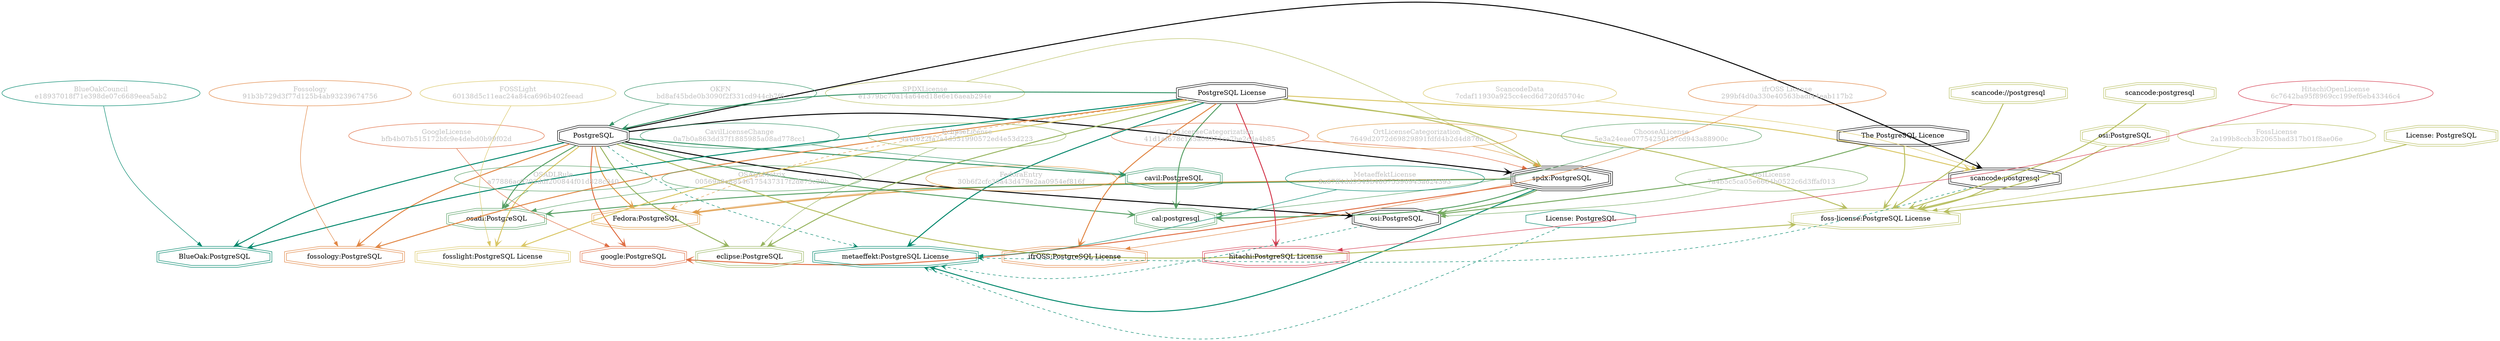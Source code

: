 strict digraph {
    node [shape=box];
    graph [splines=curved];
    3679 [label="SPDXLicense\ne1379bc70a14a64ed18e6e16aeab294e"
         ,fontcolor=gray
         ,color="#b8bf62"
         ,fillcolor="beige;1"
         ,shape=ellipse];
    3680 [label="spdx:PostgreSQL"
         ,shape=tripleoctagon];
    3681 [label=PostgreSQL
         ,shape=doubleoctagon];
    3682 [label="PostgreSQL License"
         ,shape=doubleoctagon];
    5249 [label="OSILicense\n7a4b5c5ca05e6664b0522c6d3ffaf013"
         ,fontcolor=gray
         ,color="#78ab63"
         ,fillcolor="beige;1"
         ,shape=ellipse];
    5250 [label="osi:PostgreSQL"
         ,shape=doubleoctagon];
    5251 [label="The PostgreSQL Licence"
         ,shape=doubleoctagon];
    5576 [label="GoogleLicense\nbfb4b07b515172bfc9e4debd0b99f02d"
         ,fontcolor=gray
         ,color="#e06f45"
         ,fillcolor="beige;1"
         ,shape=ellipse];
    5577 [label="google:PostgreSQL"
         ,color="#e06f45"
         ,shape=doubleoctagon];
    8313 [label="FedoraEntry\n30b6f2cfc36a43d479e2aa0954ef816f"
         ,fontcolor=gray
         ,color="#e09d4b"
         ,fillcolor="beige;1"
         ,shape=ellipse];
    8314 [label="Fedora:PostgreSQL"
         ,color="#e09d4b"
         ,shape=doubleoctagon];
    8697 [label="BlueOakCouncil\ne18937018f71e398de07c6689eea5ab2"
         ,fontcolor=gray
         ,color="#00876c"
         ,fillcolor="beige;1"
         ,shape=ellipse];
    8698 [label="BlueOak:PostgreSQL"
         ,color="#00876c"
         ,shape=doubleoctagon];
    9696 [label="OSADLRule\na77886ac9292ddf200844f01d828c940"
         ,fontcolor=gray
         ,color="#58a066"
         ,fillcolor="beige;1"
         ,shape=ellipse];
    9697 [label="osadl:PostgreSQL"
         ,color="#58a066"
         ,shape=doubleoctagon];
    9952 [label="OSADLMatrix\n00569a8e88546175437317f2de75c29b"
         ,fontcolor=gray
         ,color="#58a066"
         ,fillcolor="beige;1"
         ,shape=ellipse];
    11013 [label="ChooseALicense\n5e3a24eae07754250137cd943a88900c"
          ,fontcolor=gray
          ,color="#58a066"
          ,fillcolor="beige;1"
          ,shape=ellipse];
    11014 [label="cal:postgresql"
          ,color="#58a066"
          ,shape=doubleoctagon];
    22394 [label="ScancodeData\n7cdaf11930a925cc4ecd6d720fd5704c"
          ,fontcolor=gray
          ,color="#dac767"
          ,fillcolor="beige;1"
          ,shape=ellipse];
    22395 [label="scancode:postgresql"
          ,shape=doubleoctagon];
    26977 [label="Fossology\n91b3b729d3f77d125b4ab93239674756"
          ,fontcolor=gray
          ,color="#e18745"
          ,fillcolor="beige;1"
          ,shape=ellipse];
    26978 [label="fossology:PostgreSQL"
          ,color="#e18745"
          ,shape=doubleoctagon];
    28380 [label="OKFN\nbd8af45bde0b3090f2f331cd944cb7f6"
          ,fontcolor=gray
          ,color="#379469"
          ,fillcolor="beige;1"
          ,shape=ellipse];
    35174 [label="OrtLicenseCategorization\n41d1af678c135a00351ce7be2cda4b85"
          ,fontcolor=gray
          ,color="#e06f45"
          ,fillcolor="beige;1"
          ,shape=ellipse];
    36239 [label="OrtLicenseCategorization\n7649d2072d69829891fdfd4b2d4d876a"
          ,fontcolor=gray
          ,color="#e09d4b"
          ,fillcolor="beige;1"
          ,shape=ellipse];
    37410 [label="CavilLicenseChange\n0a7b0a863dd37f1885985a08ad778cc1"
          ,fontcolor=gray
          ,color="#379469"
          ,fillcolor="beige;1"
          ,shape=ellipse];
    37411 [label="cavil:PostgreSQL"
          ,color="#379469"
          ,shape=doubleoctagon];
    47100 [label="MetaeffektLicense\n8a67ff4dd9549b48675390945a624393"
          ,fontcolor=gray
          ,color="#00876c"
          ,fillcolor="beige;1"
          ,shape=ellipse];
    47101 [label="metaeffekt:PostgreSQL License"
          ,color="#00876c"
          ,shape=doubleoctagon];
    47102 [label="License: PostgreSQL"
          ,color="#00876c"
          ,shape=octagon];
    50774 [label="FossLicense\n2a199b8ccb3b2065bad317b01f8ae06e"
          ,fontcolor=gray
          ,color="#b8bf62"
          ,fillcolor="beige;1"
          ,shape=ellipse];
    50775 [label="foss-license:PostgreSQL License"
          ,color="#b8bf62"
          ,shape=doubleoctagon];
    50776 [label="scancode://postgresql"
          ,color="#b8bf62"
          ,shape=doubleoctagon];
    50777 [label="License: PostgreSQL"
          ,color="#b8bf62"
          ,shape=doubleoctagon];
    50778 [label="scancode:postgresql"
          ,color="#b8bf62"
          ,shape=doubleoctagon];
    50779 [label="osi:PostgreSQL"
          ,color="#b8bf62"
          ,shape=doubleoctagon];
    51057 [label="FOSSLight\n60138d5c11eac24a84ca696b402feead"
          ,fontcolor=gray
          ,color="#dac767"
          ,fillcolor="beige;1"
          ,shape=ellipse];
    51058 [label="fosslight:PostgreSQL License"
          ,color="#dac767"
          ,shape=doubleoctagon];
    51986 [label="HitachiOpenLicense\n6c7642ba95f8969cc199ef6eb43346c4"
          ,fontcolor=gray
          ,color="#d43d51"
          ,fillcolor="beige;1"
          ,shape=ellipse];
    51987 [label="hitachi:PostgreSQL License"
          ,color="#d43d51"
          ,shape=doubleoctagon];
    54312 [label="EclipseLicense\n446f022fa7a4d551990572ed4e53d223"
          ,fontcolor=gray
          ,color="#98b561"
          ,fillcolor="beige;1"
          ,shape=ellipse];
    54313 [label="eclipse:PostgreSQL"
          ,color="#98b561"
          ,shape=doubleoctagon];
    54638 [label="ifrOSS License\n299bf4d0a330e40563badf44eab117b2"
          ,fontcolor=gray
          ,color="#e18745"
          ,fillcolor="beige;1"
          ,shape=ellipse];
    54639 [label="ifrOSS:PostgreSQL License"
          ,color="#e18745"
          ,shape=doubleoctagon];
    3679 -> 3680 [weight=0.5
                 ,color="#b8bf62"];
    3680 -> 5250 [style=bold
                 ,arrowhead=vee
                 ,weight=0.7
                 ,color="#78ab63"];
    3680 -> 5577 [style=bold
                 ,arrowhead=vee
                 ,weight=0.7
                 ,color="#e06f45"];
    3680 -> 8314 [style=bold
                 ,arrowhead=vee
                 ,weight=0.7
                 ,color="#e09d4b"];
    3680 -> 9697 [style=bold
                 ,arrowhead=vee
                 ,weight=0.7
                 ,color="#58a066"];
    3680 -> 11014 [style=bold
                  ,arrowhead=vee
                  ,weight=0.7
                  ,color="#58a066"];
    3680 -> 47101 [style=bold
                  ,arrowhead=vee
                  ,weight=0.7
                  ,color="#00876c"];
    3681 -> 3680 [style=bold
                 ,arrowhead=vee
                 ,weight=0.7];
    3681 -> 5250 [style=bold
                 ,arrowhead=vee
                 ,weight=0.7];
    3681 -> 5577 [style=bold
                 ,arrowhead=vee
                 ,weight=0.7
                 ,color="#e06f45"];
    3681 -> 8314 [style=bold
                 ,arrowhead=vee
                 ,weight=0.7
                 ,color="#e09d4b"];
    3681 -> 8314 [style=bold
                 ,arrowhead=vee
                 ,weight=0.7
                 ,color="#e09d4b"];
    3681 -> 8698 [style=bold
                 ,arrowhead=vee
                 ,weight=0.7
                 ,color="#00876c"];
    3681 -> 9697 [style=bold
                 ,arrowhead=vee
                 ,weight=0.7
                 ,color="#58a066"];
    3681 -> 11014 [style=bold
                  ,arrowhead=vee
                  ,weight=0.7
                  ,color="#58a066"];
    3681 -> 22395 [style=bold
                  ,arrowhead=vee
                  ,weight=0.7];
    3681 -> 26978 [style=bold
                  ,arrowhead=vee
                  ,weight=0.7
                  ,color="#e18745"];
    3681 -> 37411 [style=bold
                  ,arrowhead=vee
                  ,weight=0.7
                  ,color="#379469"];
    3681 -> 37411 [style=bold
                  ,arrowhead=vee
                  ,weight=0.7
                  ,color="#379469"];
    3681 -> 47101 [style=dashed
                  ,arrowhead=vee
                  ,weight=0.5
                  ,color="#00876c"];
    3681 -> 50775 [style=bold
                  ,arrowhead=vee
                  ,weight=0.7
                  ,color="#b8bf62"];
    3681 -> 51058 [style=bold
                  ,arrowhead=vee
                  ,weight=0.7
                  ,color="#dac767"];
    3681 -> 54313 [style=bold
                  ,arrowhead=vee
                  ,weight=0.7
                  ,color="#98b561"];
    3682 -> 3680 [style=bold
                 ,arrowhead=vee
                 ,weight=0.7
                 ,color="#b8bf62"];
    3682 -> 3681 [style=bold
                 ,arrowhead=vee
                 ,weight=0.7
                 ,color="#379469"];
    3682 -> 8314 [style=dashed
                 ,arrowhead=vee
                 ,weight=0.5
                 ,color="#e09d4b"];
    3682 -> 8698 [style=bold
                 ,arrowhead=vee
                 ,weight=0.7
                 ,color="#00876c"];
    3682 -> 11014 [style=bold
                  ,arrowhead=vee
                  ,weight=0.7
                  ,color="#58a066"];
    3682 -> 22395 [style=bold
                  ,arrowhead=vee
                  ,weight=0.7
                  ,color="#dac767"];
    3682 -> 26978 [style=bold
                  ,arrowhead=vee
                  ,weight=0.7
                  ,color="#e18745"];
    3682 -> 47101 [style=bold
                  ,arrowhead=vee
                  ,weight=0.7
                  ,color="#00876c"];
    3682 -> 47101 [style=bold
                  ,arrowhead=vee
                  ,weight=0.7
                  ,color="#00876c"];
    3682 -> 50775 [style=bold
                  ,arrowhead=vee
                  ,weight=0.7
                  ,color="#b8bf62"];
    3682 -> 51058 [style=bold
                  ,arrowhead=vee
                  ,weight=0.7
                  ,color="#dac767"];
    3682 -> 51987 [style=bold
                  ,arrowhead=vee
                  ,weight=0.7
                  ,color="#d43d51"];
    3682 -> 54313 [style=bold
                  ,arrowhead=vee
                  ,weight=0.7
                  ,color="#98b561"];
    3682 -> 54639 [style=bold
                  ,arrowhead=vee
                  ,weight=0.7
                  ,color="#e18745"];
    3682 -> 54639 [style=bold
                  ,arrowhead=vee
                  ,weight=0.7
                  ,color="#e18745"];
    5249 -> 5250 [weight=0.5
                 ,color="#78ab63"];
    5250 -> 47101 [style=dashed
                  ,arrowhead=vee
                  ,weight=0.5
                  ,color="#00876c"];
    5251 -> 5250 [style=bold
                 ,arrowhead=vee
                 ,weight=0.7
                 ,color="#78ab63"];
    5251 -> 50775 [style=bold
                  ,arrowhead=vee
                  ,weight=0.7
                  ,color="#b8bf62"];
    5576 -> 5577 [weight=0.5
                 ,color="#e06f45"];
    8313 -> 8314 [weight=0.5
                 ,color="#e09d4b"];
    8697 -> 8698 [weight=0.5
                 ,color="#00876c"];
    9696 -> 9697 [weight=0.5
                 ,color="#58a066"];
    9952 -> 9697 [weight=0.5
                 ,color="#58a066"];
    11013 -> 11014 [weight=0.5
                   ,color="#58a066"];
    22394 -> 22395 [weight=0.5
                   ,color="#dac767"];
    22395 -> 47101 [style=dashed
                   ,arrowhead=vee
                   ,weight=0.5
                   ,color="#00876c"];
    22395 -> 50775 [style=bold
                   ,arrowhead=vee
                   ,weight=0.7
                   ,color="#b8bf62"];
    26977 -> 26978 [weight=0.5
                   ,color="#e18745"];
    28380 -> 3681 [weight=0.5
                  ,color="#379469"];
    35174 -> 3680 [weight=0.5
                  ,color="#e06f45"];
    36239 -> 3680 [weight=0.5
                  ,color="#e09d4b"];
    37410 -> 37411 [weight=0.5
                   ,color="#379469"];
    47100 -> 47101 [weight=0.5
                   ,color="#00876c"];
    47102 -> 47101 [style=dashed
                   ,arrowhead=vee
                   ,weight=0.5
                   ,color="#00876c"];
    50774 -> 50775 [weight=0.5
                   ,color="#b8bf62"];
    50776 -> 50775 [style=bold
                   ,arrowhead=vee
                   ,weight=0.7
                   ,color="#b8bf62"];
    50777 -> 50775 [style=bold
                   ,arrowhead=vee
                   ,weight=0.7
                   ,color="#b8bf62"];
    50778 -> 50775 [style=bold
                   ,arrowhead=vee
                   ,weight=0.7
                   ,color="#b8bf62"];
    50779 -> 50775 [style=bold
                   ,arrowhead=vee
                   ,weight=0.7
                   ,color="#b8bf62"];
    51057 -> 51058 [weight=0.5
                   ,color="#dac767"];
    51986 -> 51987 [weight=0.5
                   ,color="#d43d51"];
    54312 -> 54313 [weight=0.5
                   ,color="#98b561"];
    54638 -> 54639 [weight=0.5
                   ,color="#e18745"];
}
